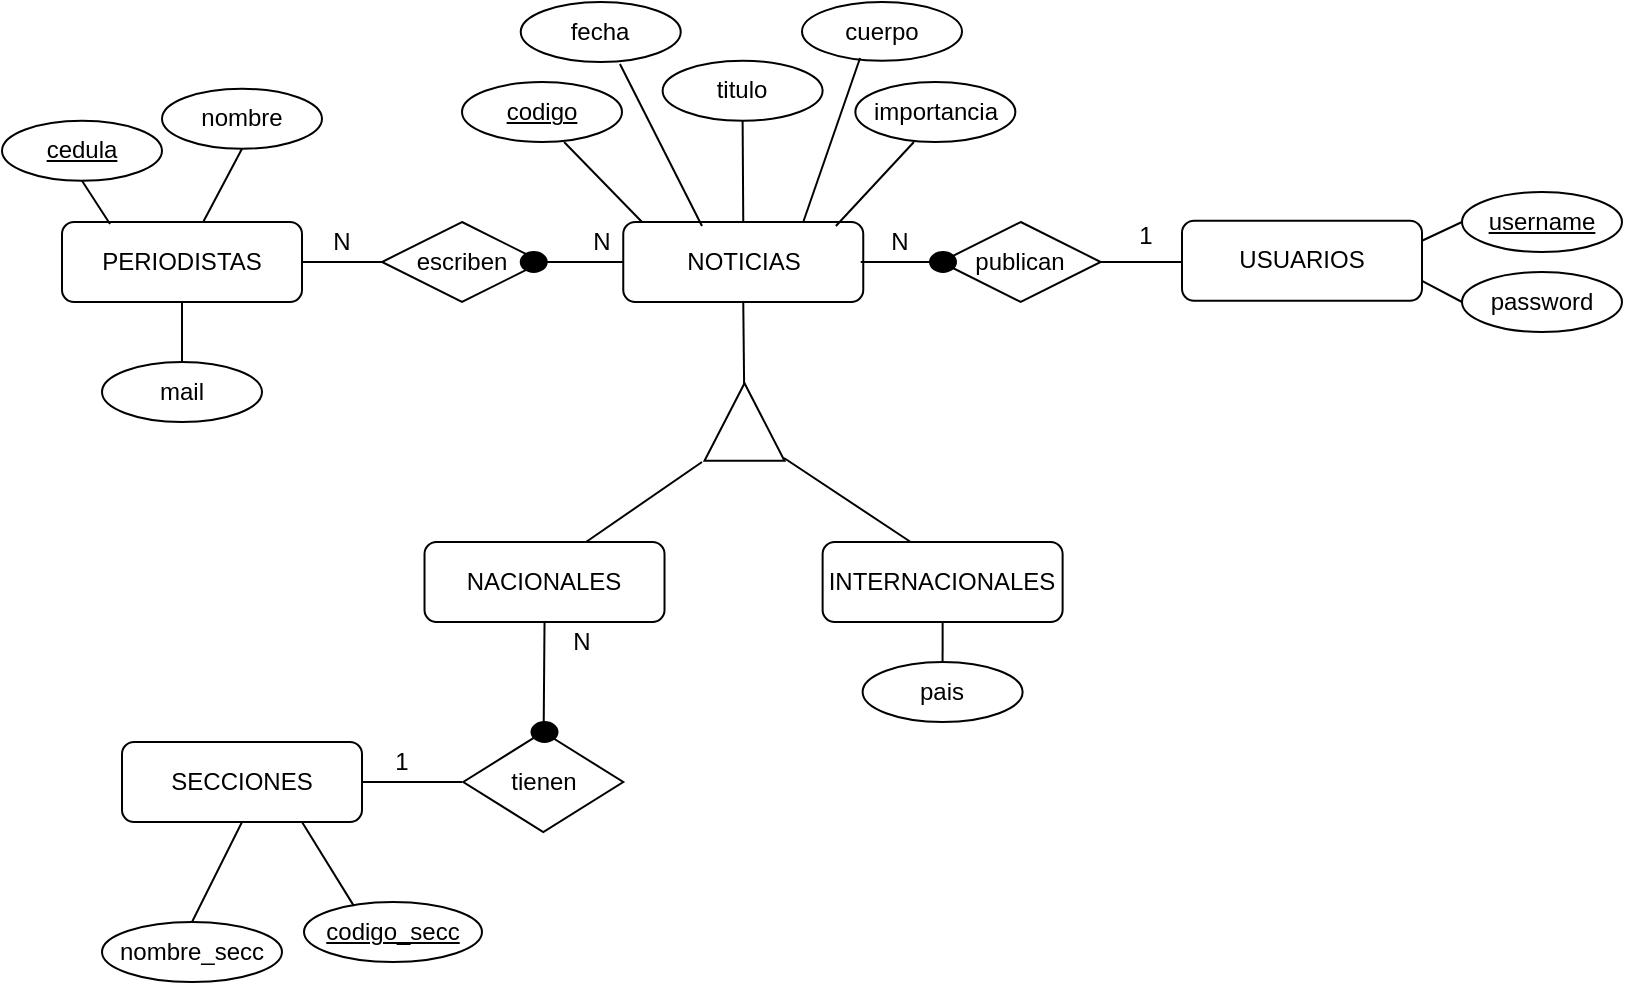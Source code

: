 <mxfile version="14.4.3" type="device" pages="2"><diagram id="R2lEEEUBdFMjLlhIrx00" name="Page-1"><mxGraphModel dx="1117" dy="631" grid="1" gridSize="10" guides="1" tooltips="1" connect="1" arrows="1" fold="1" page="1" pageScale="1" pageWidth="850" pageHeight="1100" math="0" shadow="0" extFonts="Permanent Marker^https://fonts.googleapis.com/css?family=Permanent+Marker"><root><mxCell id="0"/><mxCell id="1" parent="0"/><mxCell id="suL2rG6g7eiN0n5f64Y9-1" value="NOTICIAS" style="rounded=1;whiteSpace=wrap;html=1;" parent="1" vertex="1"><mxGeometry x="320.63" y="120" width="120" height="40" as="geometry"/></mxCell><mxCell id="suL2rG6g7eiN0n5f64Y9-2" value="PERIODISTAS" style="rounded=1;whiteSpace=wrap;html=1;" parent="1" vertex="1"><mxGeometry x="40" y="120" width="120" height="40" as="geometry"/></mxCell><mxCell id="suL2rG6g7eiN0n5f64Y9-3" value="NACIONALES" style="rounded=1;whiteSpace=wrap;html=1;" parent="1" vertex="1"><mxGeometry x="221.26" y="280" width="120" height="40" as="geometry"/></mxCell><mxCell id="suL2rG6g7eiN0n5f64Y9-4" value="INTERNACIONALES" style="rounded=1;whiteSpace=wrap;html=1;" parent="1" vertex="1"><mxGeometry x="420.31" y="280" width="120" height="40" as="geometry"/></mxCell><mxCell id="suL2rG6g7eiN0n5f64Y9-5" value="escriben" style="rhombus;whiteSpace=wrap;html=1;" parent="1" vertex="1"><mxGeometry x="200" y="120" width="80" height="40" as="geometry"/></mxCell><mxCell id="suL2rG6g7eiN0n5f64Y9-6" value="&lt;u&gt;codigo&lt;/u&gt;" style="ellipse;whiteSpace=wrap;html=1;" parent="1" vertex="1"><mxGeometry x="240" y="50" width="80" height="30" as="geometry"/></mxCell><mxCell id="suL2rG6g7eiN0n5f64Y9-7" value="fecha" style="ellipse;whiteSpace=wrap;html=1;" parent="1" vertex="1"><mxGeometry x="269.37" y="10" width="80" height="30" as="geometry"/></mxCell><mxCell id="suL2rG6g7eiN0n5f64Y9-8" value="" style="triangle;whiteSpace=wrap;html=1;rotation=-90;" parent="1" vertex="1"><mxGeometry x="361.88" y="200" width="38.75" height="40" as="geometry"/></mxCell><mxCell id="suL2rG6g7eiN0n5f64Y9-9" value="" style="endArrow=none;html=1;entryX=0.5;entryY=1;entryDx=0;entryDy=0;" parent="1" source="suL2rG6g7eiN0n5f64Y9-8" target="suL2rG6g7eiN0n5f64Y9-1" edge="1"><mxGeometry width="50" height="50" relative="1" as="geometry"><mxPoint x="460" y="200" as="sourcePoint"/><mxPoint x="520" y="280" as="targetPoint"/></mxGeometry></mxCell><mxCell id="suL2rG6g7eiN0n5f64Y9-10" value="titulo" style="ellipse;whiteSpace=wrap;html=1;" parent="1" vertex="1"><mxGeometry x="340.31" y="39.38" width="80" height="30" as="geometry"/></mxCell><mxCell id="suL2rG6g7eiN0n5f64Y9-11" value="cuerpo" style="ellipse;whiteSpace=wrap;html=1;" parent="1" vertex="1"><mxGeometry x="410" y="10" width="80" height="29.38" as="geometry"/></mxCell><mxCell id="suL2rG6g7eiN0n5f64Y9-12" value="importancia" style="ellipse;whiteSpace=wrap;html=1;" parent="1" vertex="1"><mxGeometry x="436.68" y="50" width="80" height="30" as="geometry"/></mxCell><mxCell id="suL2rG6g7eiN0n5f64Y9-14" value="" style="endArrow=none;html=1;entryX=1;entryY=0.5;entryDx=0;entryDy=0;exitX=0;exitY=0.5;exitDx=0;exitDy=0;" parent="1" source="suL2rG6g7eiN0n5f64Y9-5" target="suL2rG6g7eiN0n5f64Y9-2" edge="1"><mxGeometry width="50" height="50" relative="1" as="geometry"><mxPoint x="250" y="400" as="sourcePoint"/><mxPoint x="300" y="350" as="targetPoint"/></mxGeometry></mxCell><mxCell id="suL2rG6g7eiN0n5f64Y9-15" value="" style="endArrow=none;html=1;entryX=1;entryY=0.5;entryDx=0;entryDy=0;exitX=0;exitY=0.5;exitDx=0;exitDy=0;" parent="1" source="suL2rG6g7eiN0n5f64Y9-1" target="suL2rG6g7eiN0n5f64Y9-5" edge="1"><mxGeometry width="50" height="50" relative="1" as="geometry"><mxPoint x="250" y="150" as="sourcePoint"/><mxPoint x="170" y="150" as="targetPoint"/></mxGeometry></mxCell><mxCell id="suL2rG6g7eiN0n5f64Y9-18" value="pais" style="ellipse;whiteSpace=wrap;html=1;" parent="1" vertex="1"><mxGeometry x="440.31" y="340" width="80" height="30" as="geometry"/></mxCell><mxCell id="suL2rG6g7eiN0n5f64Y9-19" value="N" style="text;html=1;strokeColor=none;fillColor=none;align=center;verticalAlign=middle;whiteSpace=wrap;rounded=0;" parent="1" vertex="1"><mxGeometry x="160" y="120" width="40" height="20" as="geometry"/></mxCell><mxCell id="suL2rG6g7eiN0n5f64Y9-20" value="N" style="text;html=1;strokeColor=none;fillColor=none;align=center;verticalAlign=middle;whiteSpace=wrap;rounded=0;" parent="1" vertex="1"><mxGeometry x="290" y="120" width="40" height="20" as="geometry"/></mxCell><mxCell id="suL2rG6g7eiN0n5f64Y9-22" value="&lt;u&gt;username&lt;/u&gt;" style="ellipse;whiteSpace=wrap;html=1;" parent="1" vertex="1"><mxGeometry x="740" y="105" width="80" height="30" as="geometry"/></mxCell><mxCell id="suL2rG6g7eiN0n5f64Y9-23" value="password" style="ellipse;whiteSpace=wrap;html=1;" parent="1" vertex="1"><mxGeometry x="740" y="145" width="80" height="30" as="geometry"/></mxCell><mxCell id="zNIyrJd6SMWWyxAcPuxg-1" value="USUARIOS" style="rounded=1;whiteSpace=wrap;html=1;" parent="1" vertex="1"><mxGeometry x="600" y="119.38" width="120" height="40" as="geometry"/></mxCell><mxCell id="zNIyrJd6SMWWyxAcPuxg-2" value="" style="endArrow=none;html=1;exitX=0.673;exitY=0;exitDx=0;exitDy=0;exitPerimeter=0;" parent="1" source="suL2rG6g7eiN0n5f64Y9-3" edge="1"><mxGeometry width="50" height="50" relative="1" as="geometry"><mxPoint x="391.057" y="211.008" as="sourcePoint"/><mxPoint x="360" y="240" as="targetPoint"/></mxGeometry></mxCell><mxCell id="zNIyrJd6SMWWyxAcPuxg-3" value="" style="endArrow=none;html=1;exitX=0.367;exitY=0;exitDx=0;exitDy=0;entryX=0.035;entryY=0.994;entryDx=0;entryDy=0;entryPerimeter=0;exitPerimeter=0;" parent="1" source="suL2rG6g7eiN0n5f64Y9-4" target="suL2rG6g7eiN0n5f64Y9-8" edge="1"><mxGeometry width="50" height="50" relative="1" as="geometry"><mxPoint x="311.26" y="290" as="sourcePoint"/><mxPoint x="370" y="250" as="targetPoint"/></mxGeometry></mxCell><mxCell id="zNIyrJd6SMWWyxAcPuxg-4" value="publican" style="rhombus;whiteSpace=wrap;html=1;" parent="1" vertex="1"><mxGeometry x="479.37" y="120" width="80" height="40" as="geometry"/></mxCell><mxCell id="zNIyrJd6SMWWyxAcPuxg-5" value="" style="endArrow=none;html=1;entryX=1;entryY=0.5;entryDx=0;entryDy=0;exitX=0;exitY=0.5;exitDx=0;exitDy=0;" parent="1" source="zNIyrJd6SMWWyxAcPuxg-4" edge="1"><mxGeometry width="50" height="50" relative="1" as="geometry"><mxPoint x="529.37" y="400" as="sourcePoint"/><mxPoint x="439.37" y="140" as="targetPoint"/></mxGeometry></mxCell><mxCell id="zNIyrJd6SMWWyxAcPuxg-6" value="" style="endArrow=none;html=1;entryX=1;entryY=0.5;entryDx=0;entryDy=0;exitX=0;exitY=0.5;exitDx=0;exitDy=0;" parent="1" target="zNIyrJd6SMWWyxAcPuxg-4" edge="1"><mxGeometry width="50" height="50" relative="1" as="geometry"><mxPoint x="600.0" y="140" as="sourcePoint"/><mxPoint x="449.37" y="150" as="targetPoint"/></mxGeometry></mxCell><mxCell id="zNIyrJd6SMWWyxAcPuxg-7" value="N" style="text;html=1;strokeColor=none;fillColor=none;align=center;verticalAlign=middle;whiteSpace=wrap;rounded=0;" parent="1" vertex="1"><mxGeometry x="439.37" y="120" width="40" height="20" as="geometry"/></mxCell><mxCell id="zNIyrJd6SMWWyxAcPuxg-8" value="1" style="text;html=1;strokeColor=none;fillColor=none;align=center;verticalAlign=middle;whiteSpace=wrap;rounded=0;" parent="1" vertex="1"><mxGeometry x="562" y="117" width="40" height="20" as="geometry"/></mxCell><mxCell id="zNIyrJd6SMWWyxAcPuxg-10" value="" style="ellipse;whiteSpace=wrap;html=1;fillColor=#000000;" parent="1" vertex="1"><mxGeometry x="474" y="135" width="13" height="10" as="geometry"/></mxCell><mxCell id="zNIyrJd6SMWWyxAcPuxg-14" value="" style="endArrow=none;html=1;entryX=0.62;entryY=1.033;entryDx=0;entryDy=0;entryPerimeter=0;exitX=0.328;exitY=0.05;exitDx=0;exitDy=0;exitPerimeter=0;" parent="1" source="suL2rG6g7eiN0n5f64Y9-1" target="suL2rG6g7eiN0n5f64Y9-7" edge="1"><mxGeometry width="50" height="50" relative="1" as="geometry"><mxPoint x="420" y="270" as="sourcePoint"/><mxPoint x="470" y="220" as="targetPoint"/></mxGeometry></mxCell><mxCell id="zNIyrJd6SMWWyxAcPuxg-15" value="" style="endArrow=none;html=1;entryX=0.5;entryY=1;entryDx=0;entryDy=0;exitX=0.5;exitY=0;exitDx=0;exitDy=0;" parent="1" source="suL2rG6g7eiN0n5f64Y9-1" target="suL2rG6g7eiN0n5f64Y9-10" edge="1"><mxGeometry width="50" height="50" relative="1" as="geometry"><mxPoint x="369.99" y="132" as="sourcePoint"/><mxPoint x="328.97" y="50.99" as="targetPoint"/></mxGeometry></mxCell><mxCell id="zNIyrJd6SMWWyxAcPuxg-16" value="" style="endArrow=none;html=1;entryX=0.363;entryY=0.953;entryDx=0;entryDy=0;entryPerimeter=0;exitX=0.75;exitY=0;exitDx=0;exitDy=0;" parent="1" source="suL2rG6g7eiN0n5f64Y9-1" target="suL2rG6g7eiN0n5f64Y9-11" edge="1"><mxGeometry width="50" height="50" relative="1" as="geometry"><mxPoint x="379.99" y="142" as="sourcePoint"/><mxPoint x="338.97" y="60.99" as="targetPoint"/></mxGeometry></mxCell><mxCell id="zNIyrJd6SMWWyxAcPuxg-17" value="" style="endArrow=none;html=1;entryX=0.366;entryY=1;entryDx=0;entryDy=0;entryPerimeter=0;exitX=0.886;exitY=0.05;exitDx=0;exitDy=0;exitPerimeter=0;" parent="1" source="suL2rG6g7eiN0n5f64Y9-1" target="suL2rG6g7eiN0n5f64Y9-12" edge="1"><mxGeometry width="50" height="50" relative="1" as="geometry"><mxPoint x="389.99" y="152" as="sourcePoint"/><mxPoint x="348.97" y="70.99" as="targetPoint"/></mxGeometry></mxCell><mxCell id="zNIyrJd6SMWWyxAcPuxg-18" value="" style="endArrow=none;html=1;entryX=0.638;entryY=1;entryDx=0;entryDy=0;entryPerimeter=0;exitX=1;exitY=0;exitDx=0;exitDy=0;" parent="1" source="suL2rG6g7eiN0n5f64Y9-20" target="suL2rG6g7eiN0n5f64Y9-6" edge="1"><mxGeometry width="50" height="50" relative="1" as="geometry"><mxPoint x="399.99" y="162" as="sourcePoint"/><mxPoint x="358.97" y="80.99" as="targetPoint"/></mxGeometry></mxCell><mxCell id="zNIyrJd6SMWWyxAcPuxg-20" value="" style="endArrow=none;html=1;entryX=0.5;entryY=1;entryDx=0;entryDy=0;" parent="1" target="suL2rG6g7eiN0n5f64Y9-4" edge="1"><mxGeometry width="50" height="50" relative="1" as="geometry"><mxPoint x="480.3" y="340" as="sourcePoint"/><mxPoint x="250.3" y="310" as="targetPoint"/></mxGeometry></mxCell><mxCell id="zNIyrJd6SMWWyxAcPuxg-21" value="" style="endArrow=none;html=1;exitX=0;exitY=0.5;exitDx=0;exitDy=0;entryX=1;entryY=0.25;entryDx=0;entryDy=0;" parent="1" source="suL2rG6g7eiN0n5f64Y9-22" target="zNIyrJd6SMWWyxAcPuxg-1" edge="1"><mxGeometry width="50" height="50" relative="1" as="geometry"><mxPoint x="552" y="310" as="sourcePoint"/><mxPoint x="530.01" y="310" as="targetPoint"/></mxGeometry></mxCell><mxCell id="zNIyrJd6SMWWyxAcPuxg-22" value="" style="endArrow=none;html=1;exitX=0;exitY=0.5;exitDx=0;exitDy=0;entryX=1;entryY=0.75;entryDx=0;entryDy=0;" parent="1" source="suL2rG6g7eiN0n5f64Y9-23" target="zNIyrJd6SMWWyxAcPuxg-1" edge="1"><mxGeometry width="50" height="50" relative="1" as="geometry"><mxPoint x="552" y="310" as="sourcePoint"/><mxPoint x="530.01" y="310" as="targetPoint"/></mxGeometry></mxCell><mxCell id="zNIyrJd6SMWWyxAcPuxg-24" value="&lt;u&gt;cedula&lt;/u&gt;" style="ellipse;whiteSpace=wrap;html=1;" parent="1" vertex="1"><mxGeometry x="10" y="69.38" width="80" height="30" as="geometry"/></mxCell><mxCell id="zNIyrJd6SMWWyxAcPuxg-25" value="" style="endArrow=none;html=1;exitX=0.5;exitY=1;exitDx=0;exitDy=0;entryX=0.2;entryY=0.025;entryDx=0;entryDy=0;entryPerimeter=0;" parent="1" source="zNIyrJd6SMWWyxAcPuxg-24" target="suL2rG6g7eiN0n5f64Y9-2" edge="1"><mxGeometry width="50" height="50" relative="1" as="geometry"><mxPoint x="-98" y="225" as="sourcePoint"/><mxPoint x="70" y="64.38" as="targetPoint"/></mxGeometry></mxCell><mxCell id="puVLmKc2SsTBaohj1TdP-1" value="nombre" style="ellipse;whiteSpace=wrap;html=1;" parent="1" vertex="1"><mxGeometry x="90" y="53.38" width="80" height="30" as="geometry"/></mxCell><mxCell id="puVLmKc2SsTBaohj1TdP-2" value="" style="endArrow=none;html=1;exitX=0.5;exitY=1;exitDx=0;exitDy=0;" parent="1" source="puVLmKc2SsTBaohj1TdP-1" target="suL2rG6g7eiN0n5f64Y9-2" edge="1"><mxGeometry width="50" height="50" relative="1" as="geometry"><mxPoint x="-18" y="209" as="sourcePoint"/><mxPoint x="144" y="105" as="targetPoint"/></mxGeometry></mxCell><mxCell id="puVLmKc2SsTBaohj1TdP-3" value="mail" style="ellipse;whiteSpace=wrap;html=1;" parent="1" vertex="1"><mxGeometry x="60" y="190" width="80" height="30" as="geometry"/></mxCell><mxCell id="puVLmKc2SsTBaohj1TdP-4" value="" style="endArrow=none;html=1;entryX=0.5;entryY=1;entryDx=0;entryDy=0;exitX=0.5;exitY=0;exitDx=0;exitDy=0;" parent="1" source="puVLmKc2SsTBaohj1TdP-3" target="suL2rG6g7eiN0n5f64Y9-2" edge="1"><mxGeometry width="50" height="50" relative="1" as="geometry"><mxPoint x="400" y="300" as="sourcePoint"/><mxPoint x="450" y="250" as="targetPoint"/></mxGeometry></mxCell><mxCell id="puVLmKc2SsTBaohj1TdP-6" value="SECCIONES" style="rounded=1;whiteSpace=wrap;html=1;" parent="1" vertex="1"><mxGeometry x="70" y="380" width="120" height="40" as="geometry"/></mxCell><mxCell id="puVLmKc2SsTBaohj1TdP-7" value="" style="endArrow=none;html=1;entryX=1;entryY=0.5;entryDx=0;entryDy=0;" parent="1" target="puVLmKc2SsTBaohj1TdP-6" edge="1"><mxGeometry width="50" height="50" relative="1" as="geometry"><mxPoint x="240" y="400" as="sourcePoint"/><mxPoint x="510" y="240" as="targetPoint"/></mxGeometry></mxCell><mxCell id="puVLmKc2SsTBaohj1TdP-8" value="&lt;u&gt;codigo_secc&lt;/u&gt;" style="ellipse;whiteSpace=wrap;html=1;" parent="1" vertex="1"><mxGeometry x="161" y="460" width="89" height="30" as="geometry"/></mxCell><mxCell id="puVLmKc2SsTBaohj1TdP-9" value="" style="endArrow=none;html=1;entryX=0.75;entryY=1;entryDx=0;entryDy=0;exitX=0.28;exitY=0.065;exitDx=0;exitDy=0;exitPerimeter=0;" parent="1" source="puVLmKc2SsTBaohj1TdP-8" target="puVLmKc2SsTBaohj1TdP-6" edge="1"><mxGeometry width="50" height="50" relative="1" as="geometry"><mxPoint x="140" y="300" as="sourcePoint"/><mxPoint x="140" y="270" as="targetPoint"/></mxGeometry></mxCell><mxCell id="hDMCSBCSqtoU2ZLyqnDu-2" value="nombre_secc" style="ellipse;whiteSpace=wrap;html=1;" parent="1" vertex="1"><mxGeometry x="60" y="470" width="90" height="30" as="geometry"/></mxCell><mxCell id="hDMCSBCSqtoU2ZLyqnDu-3" value="" style="endArrow=none;html=1;entryX=0.5;entryY=1;entryDx=0;entryDy=0;exitX=0.5;exitY=0;exitDx=0;exitDy=0;" parent="1" source="hDMCSBCSqtoU2ZLyqnDu-2" target="puVLmKc2SsTBaohj1TdP-6" edge="1"><mxGeometry width="50" height="50" relative="1" as="geometry"><mxPoint x="140" y="300" as="sourcePoint"/><mxPoint x="140" y="270" as="targetPoint"/></mxGeometry></mxCell><mxCell id="hDMCSBCSqtoU2ZLyqnDu-4" value="tienen" style="rhombus;whiteSpace=wrap;html=1;" parent="1" vertex="1"><mxGeometry x="240.63" y="375" width="80" height="50" as="geometry"/></mxCell><mxCell id="hDMCSBCSqtoU2ZLyqnDu-5" value="" style="endArrow=none;html=1;exitX=0.5;exitY=1;exitDx=0;exitDy=0;" parent="1" source="suL2rG6g7eiN0n5f64Y9-3" target="hDMCSBCSqtoU2ZLyqnDu-4" edge="1"><mxGeometry width="50" height="50" relative="1" as="geometry"><mxPoint x="250" y="410" as="sourcePoint"/><mxPoint x="200" y="410" as="targetPoint"/></mxGeometry></mxCell><mxCell id="hDMCSBCSqtoU2ZLyqnDu-6" value="N" style="text;html=1;strokeColor=none;fillColor=none;align=center;verticalAlign=middle;whiteSpace=wrap;rounded=0;" parent="1" vertex="1"><mxGeometry x="280" y="320" width="40" height="20" as="geometry"/></mxCell><mxCell id="hDMCSBCSqtoU2ZLyqnDu-7" value="1" style="text;html=1;strokeColor=none;fillColor=none;align=center;verticalAlign=middle;whiteSpace=wrap;rounded=0;" parent="1" vertex="1"><mxGeometry x="190" y="380" width="40" height="20" as="geometry"/></mxCell><mxCell id="hDMCSBCSqtoU2ZLyqnDu-8" value="" style="ellipse;whiteSpace=wrap;html=1;fillColor=#000000;" parent="1" vertex="1"><mxGeometry x="274.76" y="370" width="13" height="10" as="geometry"/></mxCell><mxCell id="OK-mLqfEnFORJ32Lg_XM-1" style="edgeStyle=orthogonalEdgeStyle;rounded=0;orthogonalLoop=1;jettySize=auto;html=1;exitX=0.5;exitY=1;exitDx=0;exitDy=0;entryX=0.5;entryY=0;entryDx=0;entryDy=0;" edge="1" parent="1" source="zNIyrJd6SMWWyxAcPuxg-10" target="zNIyrJd6SMWWyxAcPuxg-10"><mxGeometry relative="1" as="geometry"/></mxCell><mxCell id="OK-mLqfEnFORJ32Lg_XM-2" value="" style="ellipse;whiteSpace=wrap;html=1;fillColor=#000000;" vertex="1" parent="1"><mxGeometry x="269.37" y="135" width="13" height="10" as="geometry"/></mxCell></root></mxGraphModel></diagram><diagram id="BVe6TL10ifLOvpCccpoH" name="Página-2"><mxGraphModel dx="847" dy="536" grid="1" gridSize="10" guides="1" tooltips="1" connect="1" arrows="1" fold="1" page="1" pageScale="1" pageWidth="827" pageHeight="1169" math="0" shadow="0"><root><mxCell id="yFfsOcVJ7Sab-S9l_jqM-0"/><mxCell id="yFfsOcVJ7Sab-S9l_jqM-1" parent="yFfsOcVJ7Sab-S9l_jqM-0"/></root></mxGraphModel></diagram></mxfile>